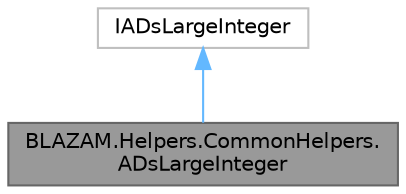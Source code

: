 digraph "BLAZAM.Helpers.CommonHelpers.ADsLargeInteger"
{
 // LATEX_PDF_SIZE
  bgcolor="transparent";
  edge [fontname=Helvetica,fontsize=10,labelfontname=Helvetica,labelfontsize=10];
  node [fontname=Helvetica,fontsize=10,shape=box,height=0.2,width=0.4];
  Node1 [id="Node000001",label="BLAZAM.Helpers.CommonHelpers.\lADsLargeInteger",height=0.2,width=0.4,color="gray40", fillcolor="grey60", style="filled", fontcolor="black",tooltip=" "];
  Node2 -> Node1 [id="edge2_Node000001_Node000002",dir="back",color="steelblue1",style="solid",tooltip=" "];
  Node2 [id="Node000002",label="IADsLargeInteger",height=0.2,width=0.4,color="grey75", fillcolor="white", style="filled",URL="$interface_b_l_a_z_a_m_1_1_helpers_1_1_common_helpers_1_1_i_a_ds_large_integer.html",tooltip=" "];
}
